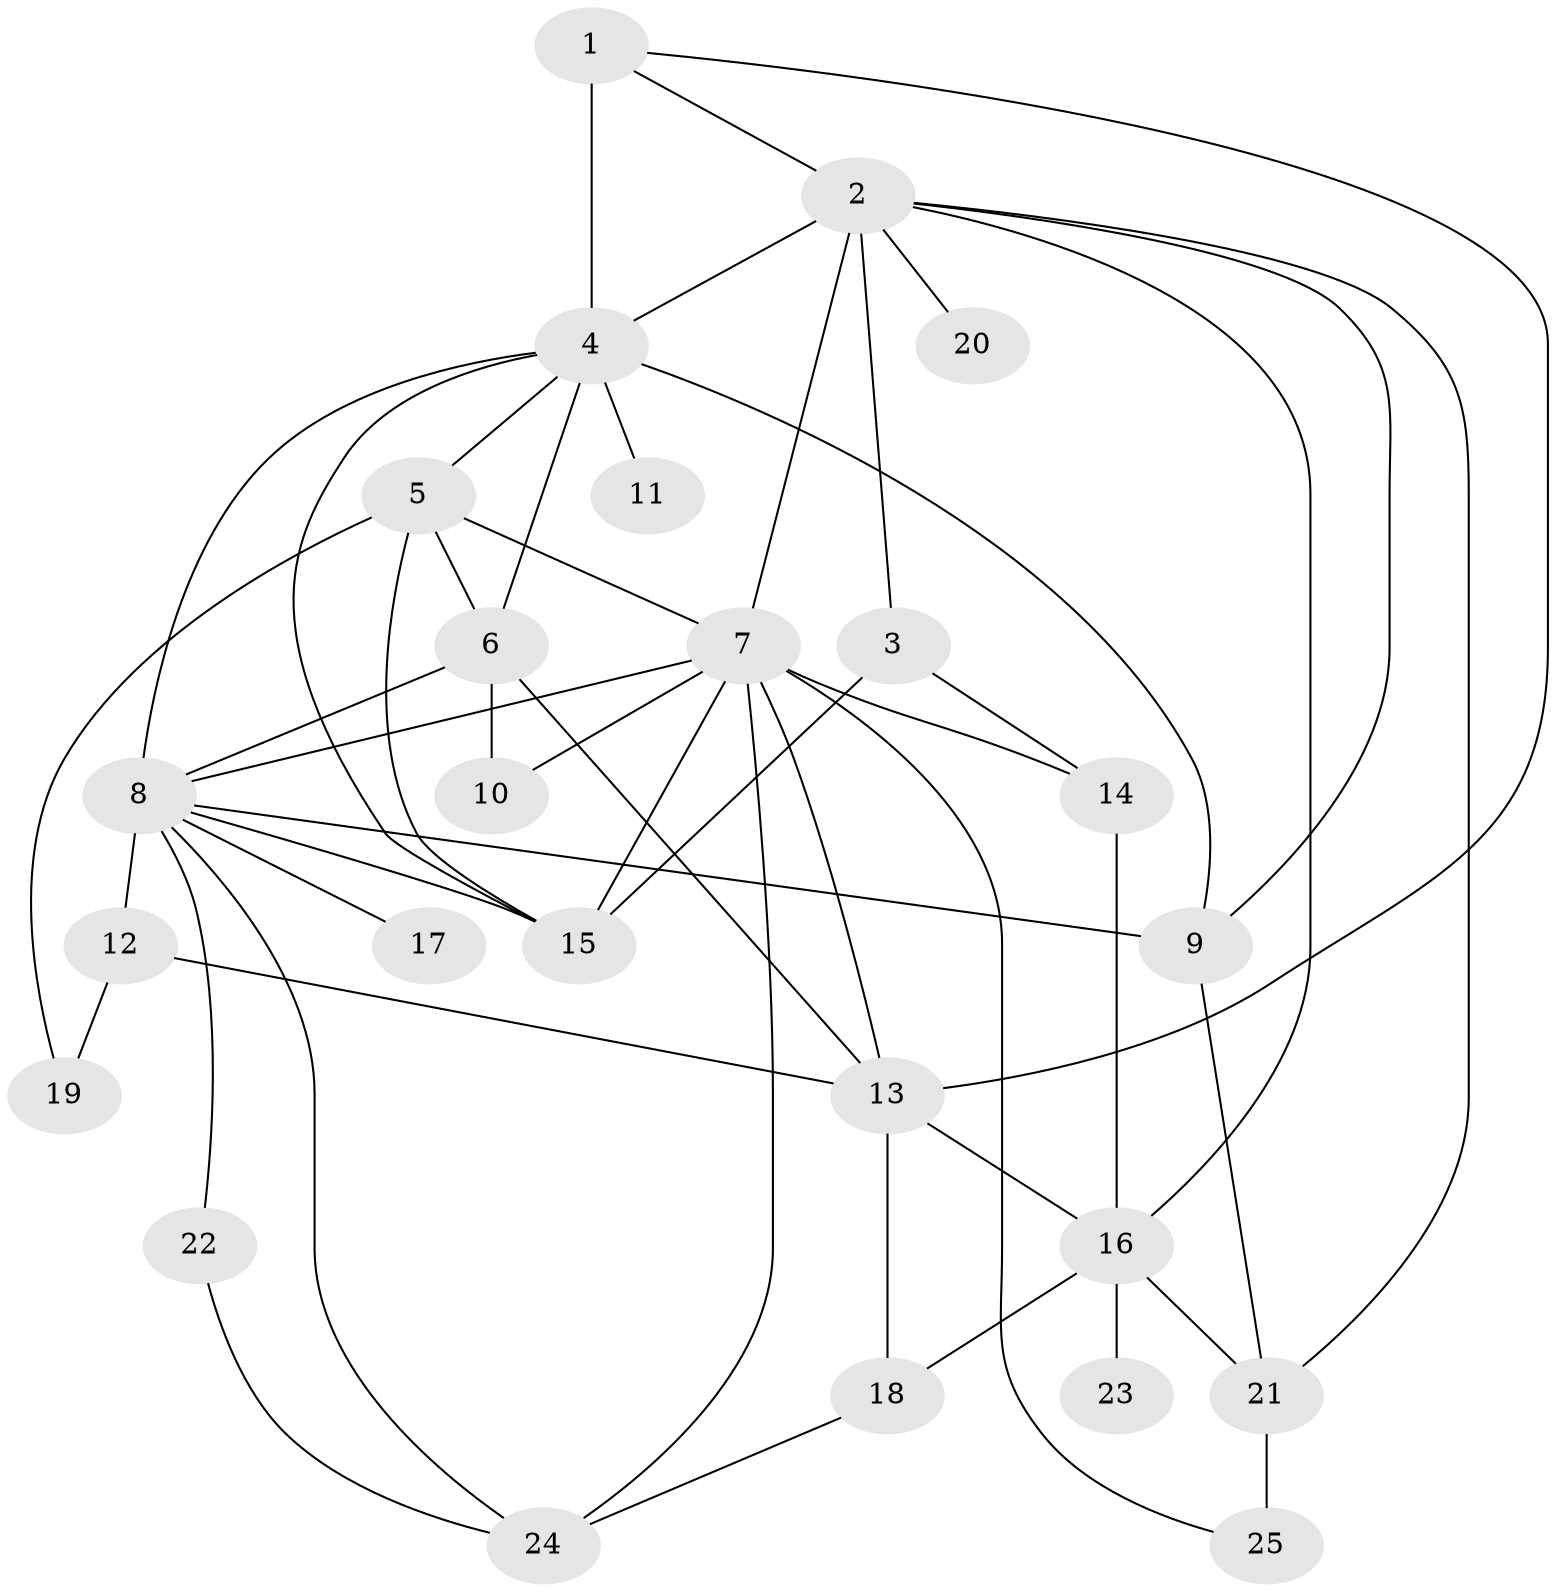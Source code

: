 // original degree distribution, {3: 0.13253012048192772, 14: 0.012048192771084338, 5: 0.03614457831325301, 7: 0.03614457831325301, 1: 0.4457831325301205, 6: 0.012048192771084338, 12: 0.012048192771084338, 17: 0.012048192771084338, 2: 0.1927710843373494, 4: 0.0963855421686747, 9: 0.012048192771084338}
// Generated by graph-tools (version 1.1) at 2025/50/03/04/25 22:50:31]
// undirected, 25 vertices, 50 edges
graph export_dot {
  node [color=gray90,style=filled];
  1;
  2;
  3;
  4;
  5;
  6;
  7;
  8;
  9;
  10;
  11;
  12;
  13;
  14;
  15;
  16;
  17;
  18;
  19;
  20;
  21;
  22;
  23;
  24;
  25;
  1 -- 2 [weight=1.0];
  1 -- 4 [weight=9.0];
  1 -- 13 [weight=1.0];
  2 -- 3 [weight=1.0];
  2 -- 4 [weight=2.0];
  2 -- 7 [weight=1.0];
  2 -- 9 [weight=1.0];
  2 -- 16 [weight=1.0];
  2 -- 20 [weight=1.0];
  2 -- 21 [weight=1.0];
  3 -- 14 [weight=1.0];
  3 -- 15 [weight=1.0];
  4 -- 5 [weight=1.0];
  4 -- 6 [weight=1.0];
  4 -- 8 [weight=3.0];
  4 -- 9 [weight=1.0];
  4 -- 11 [weight=1.0];
  4 -- 15 [weight=1.0];
  5 -- 6 [weight=1.0];
  5 -- 7 [weight=1.0];
  5 -- 15 [weight=1.0];
  5 -- 19 [weight=1.0];
  6 -- 8 [weight=1.0];
  6 -- 10 [weight=1.0];
  6 -- 13 [weight=1.0];
  7 -- 8 [weight=1.0];
  7 -- 10 [weight=1.0];
  7 -- 13 [weight=2.0];
  7 -- 14 [weight=1.0];
  7 -- 15 [weight=2.0];
  7 -- 24 [weight=1.0];
  7 -- 25 [weight=1.0];
  8 -- 9 [weight=1.0];
  8 -- 12 [weight=6.0];
  8 -- 15 [weight=1.0];
  8 -- 17 [weight=1.0];
  8 -- 22 [weight=1.0];
  8 -- 24 [weight=1.0];
  9 -- 21 [weight=1.0];
  12 -- 13 [weight=1.0];
  12 -- 19 [weight=1.0];
  13 -- 16 [weight=1.0];
  13 -- 18 [weight=1.0];
  14 -- 16 [weight=1.0];
  16 -- 18 [weight=1.0];
  16 -- 21 [weight=1.0];
  16 -- 23 [weight=1.0];
  18 -- 24 [weight=1.0];
  21 -- 25 [weight=2.0];
  22 -- 24 [weight=1.0];
}
